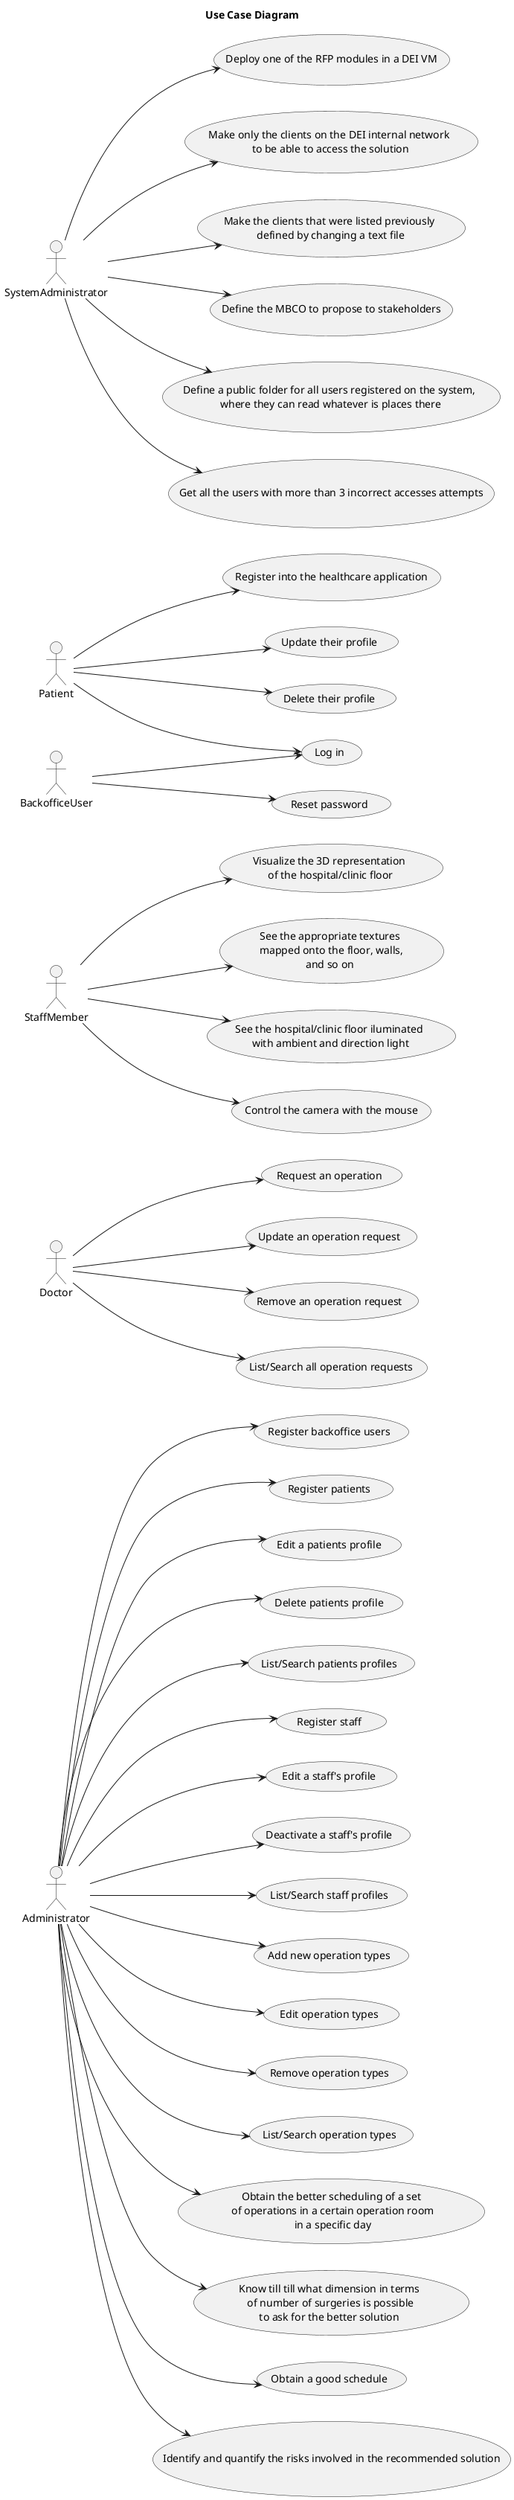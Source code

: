 @startuml 

title Use Case Diagram

left to right direction


actor Administrator as adm

adm --> (Register backoffice users)
adm --> (Register patients)
adm --> (Edit a patients profile)
adm --> (Delete patients profile)
adm --> (List/Search patients profiles)
adm --> (Register staff)
adm --> (Edit a staff's profile)
adm --> (Deactivate a staff's profile)
adm --> (List/Search staff profiles)
adm --> (Add new operation types)
adm --> (Edit operation types)
adm --> (Remove operation types)
adm --> (List/Search operation types)
adm --> (Obtain the better scheduling of a set\n of operations in a certain operation room\n in a specific day)
adm --> (Know till till what dimension in terms\n of number of surgeries is possible\n to ask for the better solution )
adm --> (Obtain a good schedule)
adm --> (Identify and quantify the risks involved in the recommended solution)

actor Doctor as dc

dc --> (Request an operation)
dc --> (Update an operation request)
dc --> (Remove an operation request)
dc --> (List/Search all operation requests)

actor StaffMember as sm

sm --> (Visualize the 3D representation\n of the hospital/clinic floor)
sm --> (See the appropriate textures\n mapped onto the floor, walls,\n and so on )
sm --> (See the hospital/clinic floor iluminated\n with ambient and direction light)
sm --> (Control the camera with the mouse)

actor Patient as pt

pt --> (Register into the healthcare application)
pt --> (Update their profile)
pt --> (Delete their profile)
pt --> (Log in)

actor BackofficeUser as bu

bu --> (Log in)
bu --> (Reset password)

actor SystemAdministrator as sa

sa --> (Deploy one of the RFP modules in a DEI VM)
sa --> (Make only the clients on the DEI internal network\n to be able to access the solution)
sa --> (Make the clients that were listed previously\n defined by changing a text file)
sa --> (Define the MBCO to propose to stakeholders)
sa --> (Define a public folder for all users registered on the system,\n where they can read whatever is places there)
sa --> (Get all the users with more than 3 incorrect accesses attempts)


@enduml